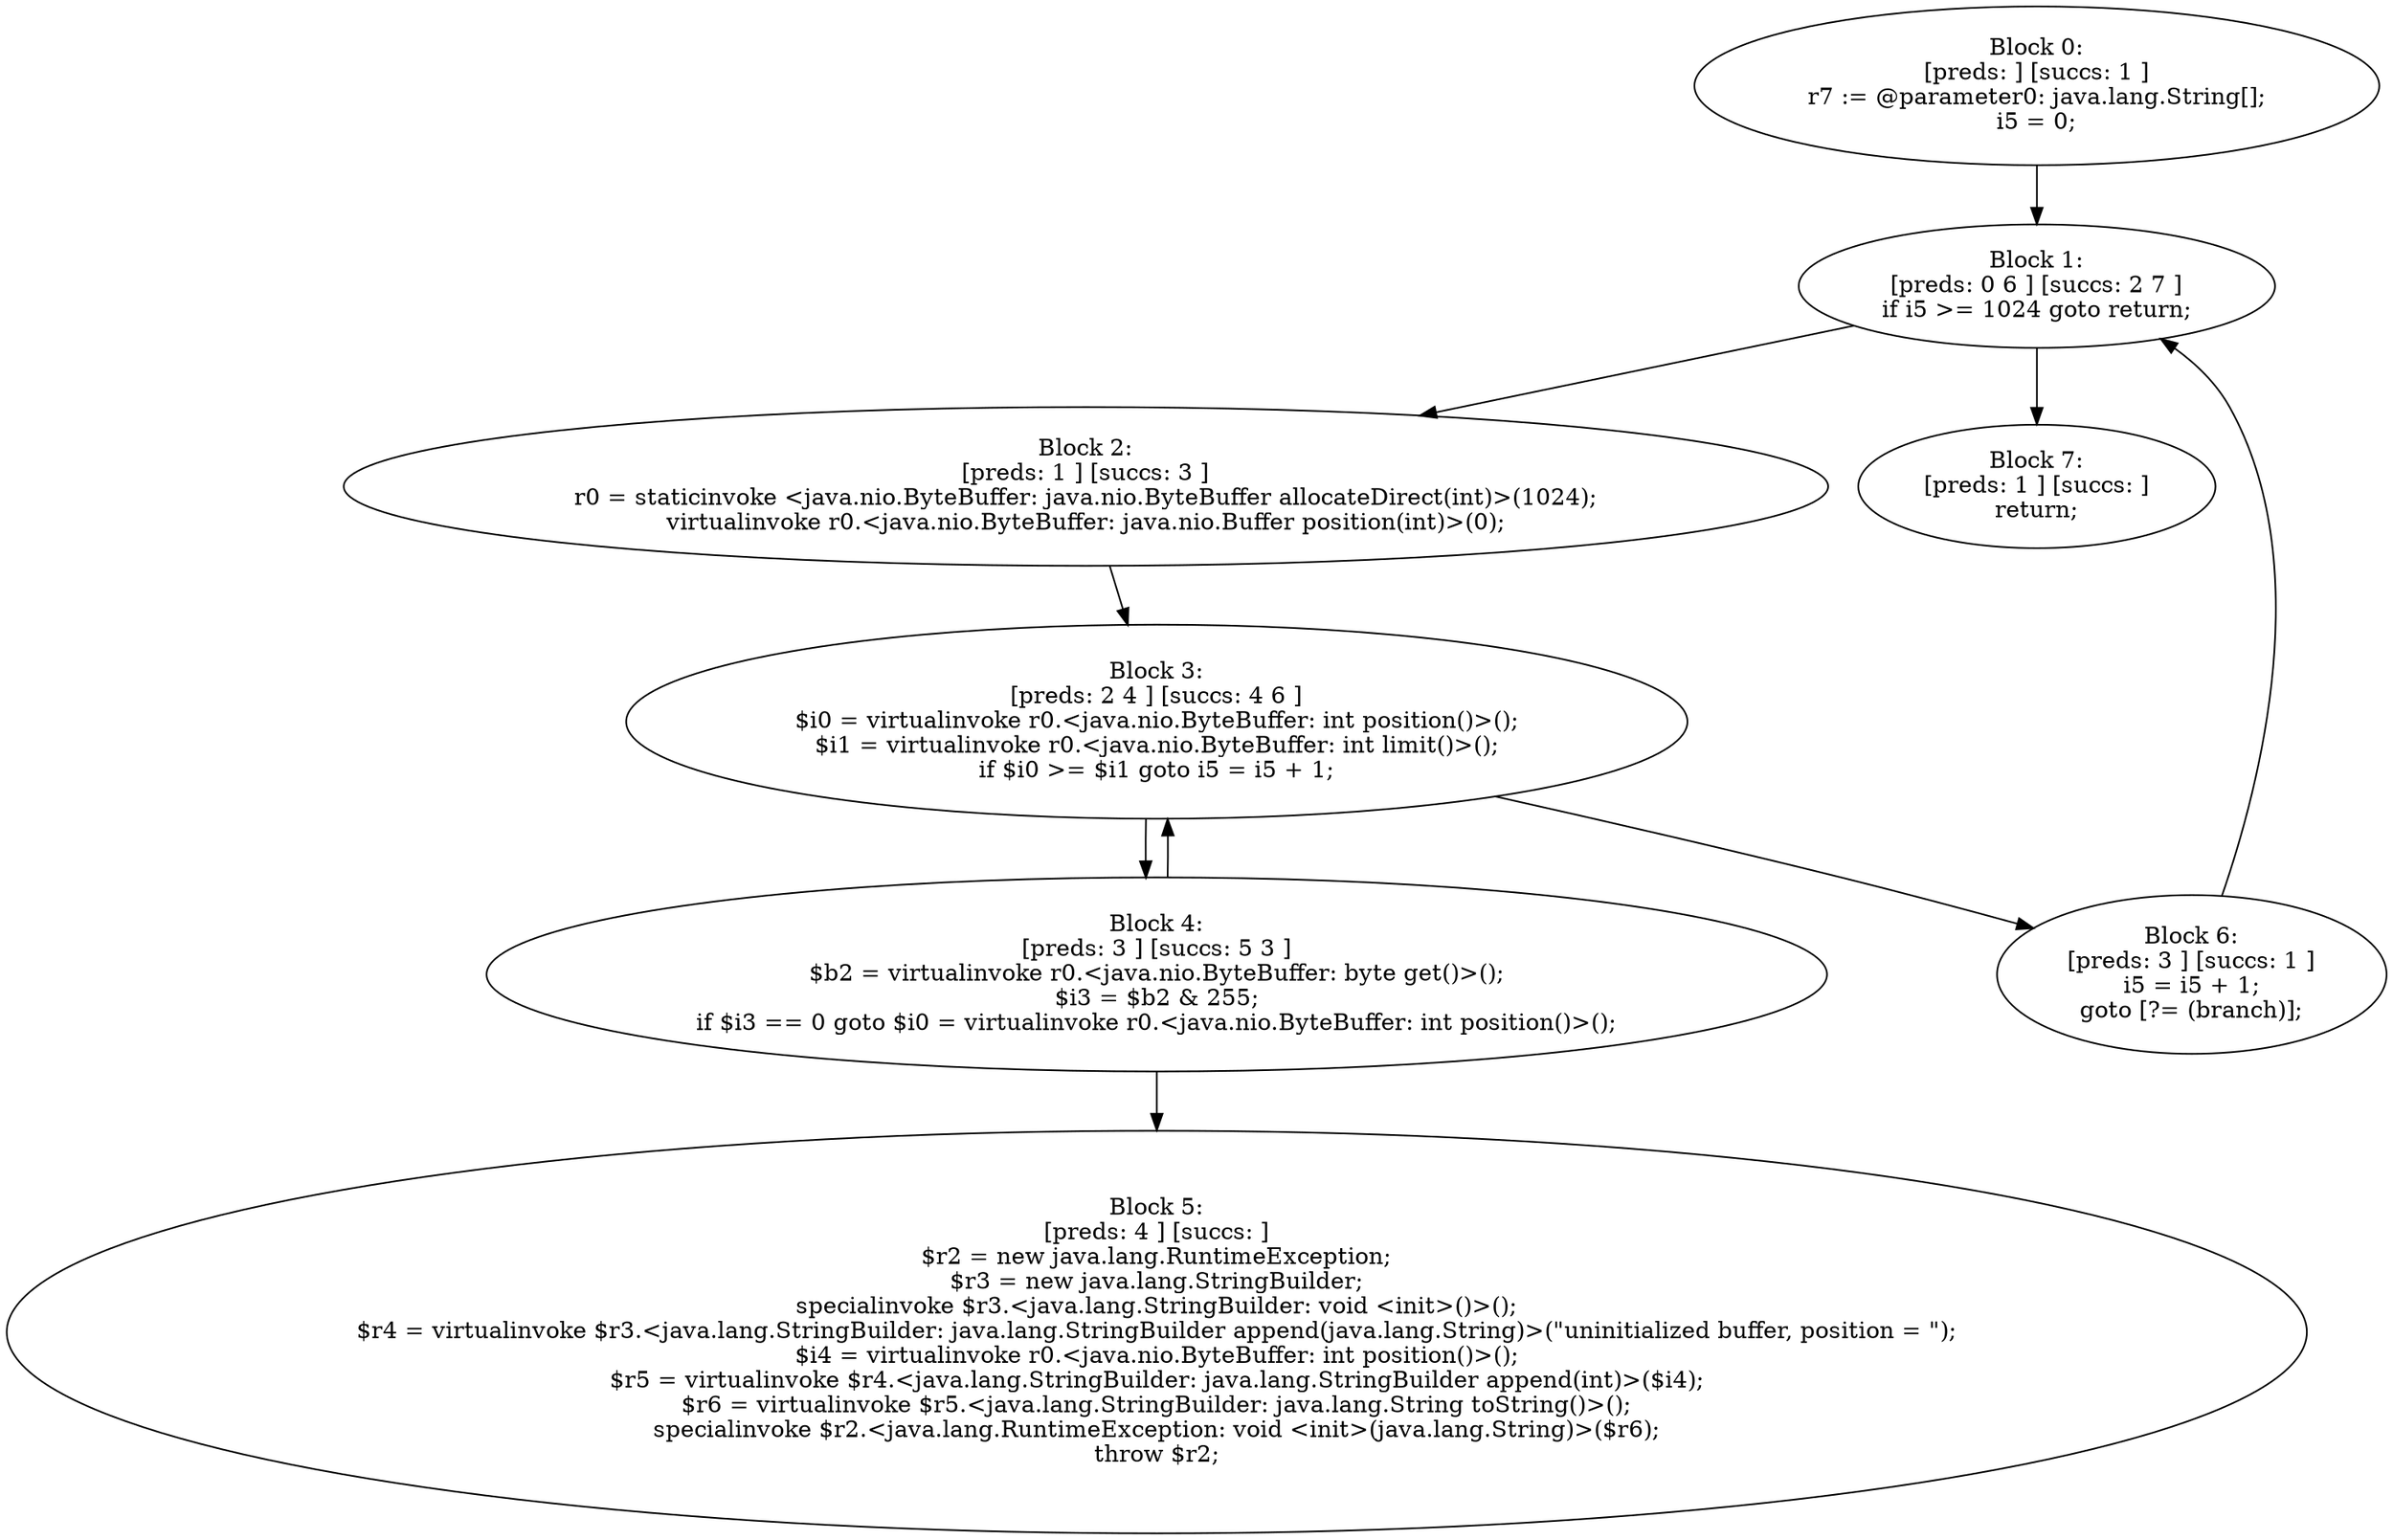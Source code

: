 digraph "unitGraph" {
    "Block 0:
[preds: ] [succs: 1 ]
r7 := @parameter0: java.lang.String[];
i5 = 0;
"
    "Block 1:
[preds: 0 6 ] [succs: 2 7 ]
if i5 >= 1024 goto return;
"
    "Block 2:
[preds: 1 ] [succs: 3 ]
r0 = staticinvoke <java.nio.ByteBuffer: java.nio.ByteBuffer allocateDirect(int)>(1024);
virtualinvoke r0.<java.nio.ByteBuffer: java.nio.Buffer position(int)>(0);
"
    "Block 3:
[preds: 2 4 ] [succs: 4 6 ]
$i0 = virtualinvoke r0.<java.nio.ByteBuffer: int position()>();
$i1 = virtualinvoke r0.<java.nio.ByteBuffer: int limit()>();
if $i0 >= $i1 goto i5 = i5 + 1;
"
    "Block 4:
[preds: 3 ] [succs: 5 3 ]
$b2 = virtualinvoke r0.<java.nio.ByteBuffer: byte get()>();
$i3 = $b2 & 255;
if $i3 == 0 goto $i0 = virtualinvoke r0.<java.nio.ByteBuffer: int position()>();
"
    "Block 5:
[preds: 4 ] [succs: ]
$r2 = new java.lang.RuntimeException;
$r3 = new java.lang.StringBuilder;
specialinvoke $r3.<java.lang.StringBuilder: void <init>()>();
$r4 = virtualinvoke $r3.<java.lang.StringBuilder: java.lang.StringBuilder append(java.lang.String)>(\"uninitialized buffer, position = \");
$i4 = virtualinvoke r0.<java.nio.ByteBuffer: int position()>();
$r5 = virtualinvoke $r4.<java.lang.StringBuilder: java.lang.StringBuilder append(int)>($i4);
$r6 = virtualinvoke $r5.<java.lang.StringBuilder: java.lang.String toString()>();
specialinvoke $r2.<java.lang.RuntimeException: void <init>(java.lang.String)>($r6);
throw $r2;
"
    "Block 6:
[preds: 3 ] [succs: 1 ]
i5 = i5 + 1;
goto [?= (branch)];
"
    "Block 7:
[preds: 1 ] [succs: ]
return;
"
    "Block 0:
[preds: ] [succs: 1 ]
r7 := @parameter0: java.lang.String[];
i5 = 0;
"->"Block 1:
[preds: 0 6 ] [succs: 2 7 ]
if i5 >= 1024 goto return;
";
    "Block 1:
[preds: 0 6 ] [succs: 2 7 ]
if i5 >= 1024 goto return;
"->"Block 2:
[preds: 1 ] [succs: 3 ]
r0 = staticinvoke <java.nio.ByteBuffer: java.nio.ByteBuffer allocateDirect(int)>(1024);
virtualinvoke r0.<java.nio.ByteBuffer: java.nio.Buffer position(int)>(0);
";
    "Block 1:
[preds: 0 6 ] [succs: 2 7 ]
if i5 >= 1024 goto return;
"->"Block 7:
[preds: 1 ] [succs: ]
return;
";
    "Block 2:
[preds: 1 ] [succs: 3 ]
r0 = staticinvoke <java.nio.ByteBuffer: java.nio.ByteBuffer allocateDirect(int)>(1024);
virtualinvoke r0.<java.nio.ByteBuffer: java.nio.Buffer position(int)>(0);
"->"Block 3:
[preds: 2 4 ] [succs: 4 6 ]
$i0 = virtualinvoke r0.<java.nio.ByteBuffer: int position()>();
$i1 = virtualinvoke r0.<java.nio.ByteBuffer: int limit()>();
if $i0 >= $i1 goto i5 = i5 + 1;
";
    "Block 3:
[preds: 2 4 ] [succs: 4 6 ]
$i0 = virtualinvoke r0.<java.nio.ByteBuffer: int position()>();
$i1 = virtualinvoke r0.<java.nio.ByteBuffer: int limit()>();
if $i0 >= $i1 goto i5 = i5 + 1;
"->"Block 4:
[preds: 3 ] [succs: 5 3 ]
$b2 = virtualinvoke r0.<java.nio.ByteBuffer: byte get()>();
$i3 = $b2 & 255;
if $i3 == 0 goto $i0 = virtualinvoke r0.<java.nio.ByteBuffer: int position()>();
";
    "Block 3:
[preds: 2 4 ] [succs: 4 6 ]
$i0 = virtualinvoke r0.<java.nio.ByteBuffer: int position()>();
$i1 = virtualinvoke r0.<java.nio.ByteBuffer: int limit()>();
if $i0 >= $i1 goto i5 = i5 + 1;
"->"Block 6:
[preds: 3 ] [succs: 1 ]
i5 = i5 + 1;
goto [?= (branch)];
";
    "Block 4:
[preds: 3 ] [succs: 5 3 ]
$b2 = virtualinvoke r0.<java.nio.ByteBuffer: byte get()>();
$i3 = $b2 & 255;
if $i3 == 0 goto $i0 = virtualinvoke r0.<java.nio.ByteBuffer: int position()>();
"->"Block 5:
[preds: 4 ] [succs: ]
$r2 = new java.lang.RuntimeException;
$r3 = new java.lang.StringBuilder;
specialinvoke $r3.<java.lang.StringBuilder: void <init>()>();
$r4 = virtualinvoke $r3.<java.lang.StringBuilder: java.lang.StringBuilder append(java.lang.String)>(\"uninitialized buffer, position = \");
$i4 = virtualinvoke r0.<java.nio.ByteBuffer: int position()>();
$r5 = virtualinvoke $r4.<java.lang.StringBuilder: java.lang.StringBuilder append(int)>($i4);
$r6 = virtualinvoke $r5.<java.lang.StringBuilder: java.lang.String toString()>();
specialinvoke $r2.<java.lang.RuntimeException: void <init>(java.lang.String)>($r6);
throw $r2;
";
    "Block 4:
[preds: 3 ] [succs: 5 3 ]
$b2 = virtualinvoke r0.<java.nio.ByteBuffer: byte get()>();
$i3 = $b2 & 255;
if $i3 == 0 goto $i0 = virtualinvoke r0.<java.nio.ByteBuffer: int position()>();
"->"Block 3:
[preds: 2 4 ] [succs: 4 6 ]
$i0 = virtualinvoke r0.<java.nio.ByteBuffer: int position()>();
$i1 = virtualinvoke r0.<java.nio.ByteBuffer: int limit()>();
if $i0 >= $i1 goto i5 = i5 + 1;
";
    "Block 6:
[preds: 3 ] [succs: 1 ]
i5 = i5 + 1;
goto [?= (branch)];
"->"Block 1:
[preds: 0 6 ] [succs: 2 7 ]
if i5 >= 1024 goto return;
";
}
